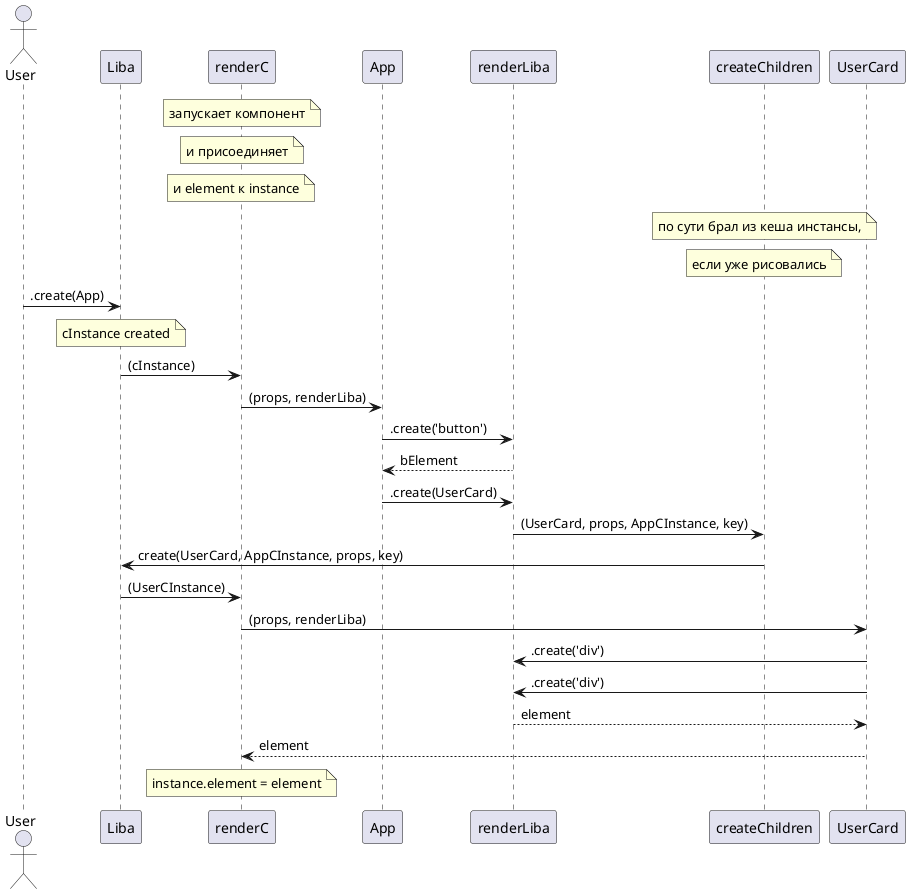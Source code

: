 @startuml
actor User
participant Liba
participant renderC
note over renderC: запускает компонент
note over renderC: и присоединяет
note over renderC: и element к instance
participant App
participant renderLiba
participant createChildren
note over createChildren: по сути брал из кеша инстансы,
 note over createChildren: если уже рисовались
participant UserCard

User -> Liba: .create(App)
 note over Liba: cInstance created
Liba -> renderC: (cInstance)
renderC -> App: (props, renderLiba)
App -> renderLiba: .create('button')
App <-- renderLiba: bElement
App -> renderLiba: .create(UserCard)
    renderLiba -> createChildren: (UserCard, props, AppCInstance, key)
    createChildren -> Liba: create(UserCard, AppCInstance, props, key)
    Liba -> renderC: (UserCInstance)
    renderC -> UserCard: (props, renderLiba)
    UserCard -> renderLiba: .create('div')
    UserCard -> renderLiba: .create('div')
    UserCard <-- renderLiba: element
    UserCard --> renderC: element
    note over renderC: instance.element = element





@enduml